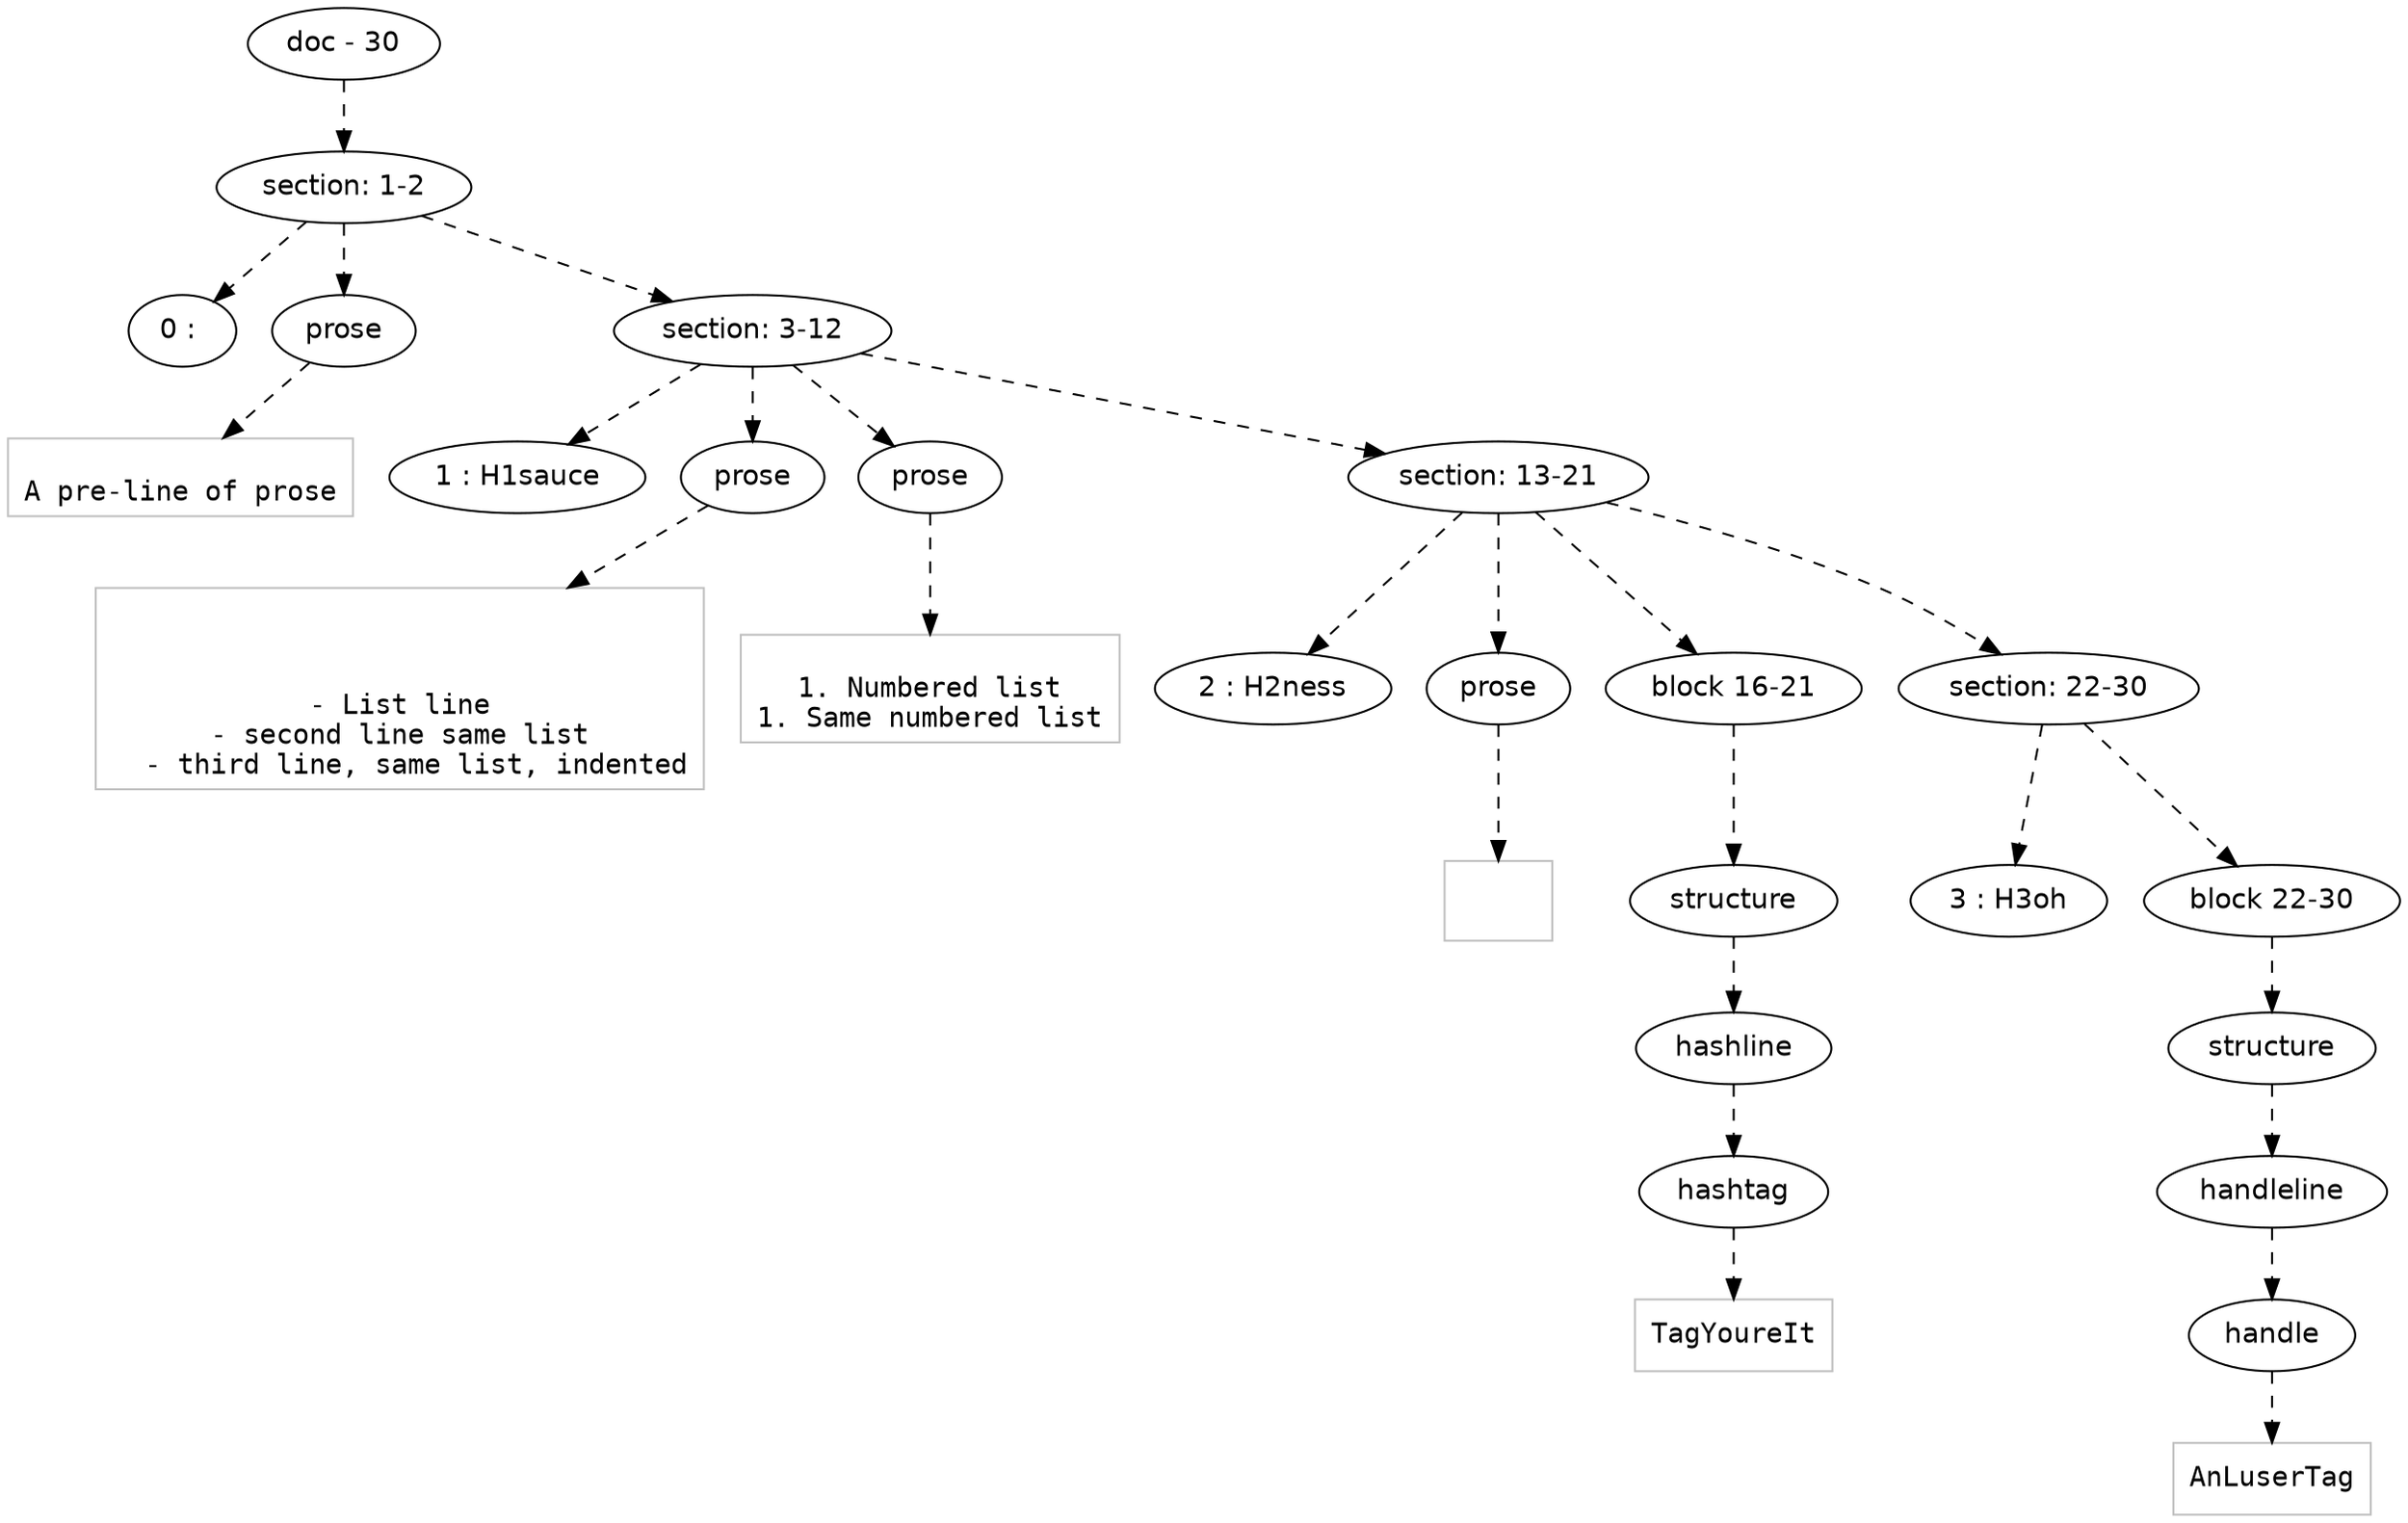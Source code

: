 digraph hierarchy {

node [fontname=Helvetica]
edge [style=dashed]

doc_0 [label="doc - 30"]


doc_0 -> { section_1}
{rank=same; section_1}

section_1 [label="section: 1-2"]


section_1 -> { header_2 prose_3 section_4}
{rank=same; header_2 prose_3 section_4}

header_2 [label="0 : "]

prose_3 [label="prose"]

section_4 [label="section: 3-12"]


prose_3 -> leaf_5
leaf_5  [color=Gray,shape=rectangle,fontname=Inconsolata,label="
A pre-line of prose
"]
section_4 -> { header_6 prose_7 prose_8 section_9}
{rank=same; header_6 prose_7 prose_8 section_9}

header_6 [label="1 : H1sauce"]

prose_7 [label="prose"]

prose_8 [label="prose"]

section_9 [label="section: 13-21"]


prose_7 -> leaf_10
leaf_10  [color=Gray,shape=rectangle,fontname=Inconsolata,label="


- List line
- second line same list
  - third line, same list, indented
"]
prose_8 -> leaf_11
leaf_11  [color=Gray,shape=rectangle,fontname=Inconsolata,label="
1. Numbered list
1. Same numbered list
"]
section_9 -> { header_12 prose_13 block_14 section_15}
{rank=same; header_12 prose_13 block_14 section_15}

header_12 [label="2 : H2ness"]

prose_13 [label="prose"]

block_14 [label="block 16-21"]

section_15 [label="section: 22-30"]


prose_13 -> leaf_16
leaf_16  [color=Gray,shape=rectangle,fontname=Inconsolata,label="

"]
block_14 -> { structure_17}
{rank=same; structure_17}

structure_17 [label="structure"]


structure_17 -> { hashline_18}
{rank=same; hashline_18}

hashline_18 [label="hashline"]


hashline_18 -> { hashtag_19}
{rank=same; hashtag_19}

hashtag_19 [label="hashtag"]


hashtag_19 -> leaf_20
leaf_20  [color=Gray,shape=rectangle,fontname=Inconsolata,label="TagYoureIt"]
section_15 -> { header_21 block_22}
{rank=same; header_21 block_22}

header_21 [label="3 : H3oh"]

block_22 [label="block 22-30"]


block_22 -> { structure_23}
{rank=same; structure_23}

structure_23 [label="structure"]


structure_23 -> { handleline_24}
{rank=same; handleline_24}

handleline_24 [label="handleline"]


handleline_24 -> { handle_25}
{rank=same; handle_25}

handle_25 [label="handle"]


handle_25 -> leaf_26
leaf_26  [color=Gray,shape=rectangle,fontname=Inconsolata,label="AnLuserTag"]

}
